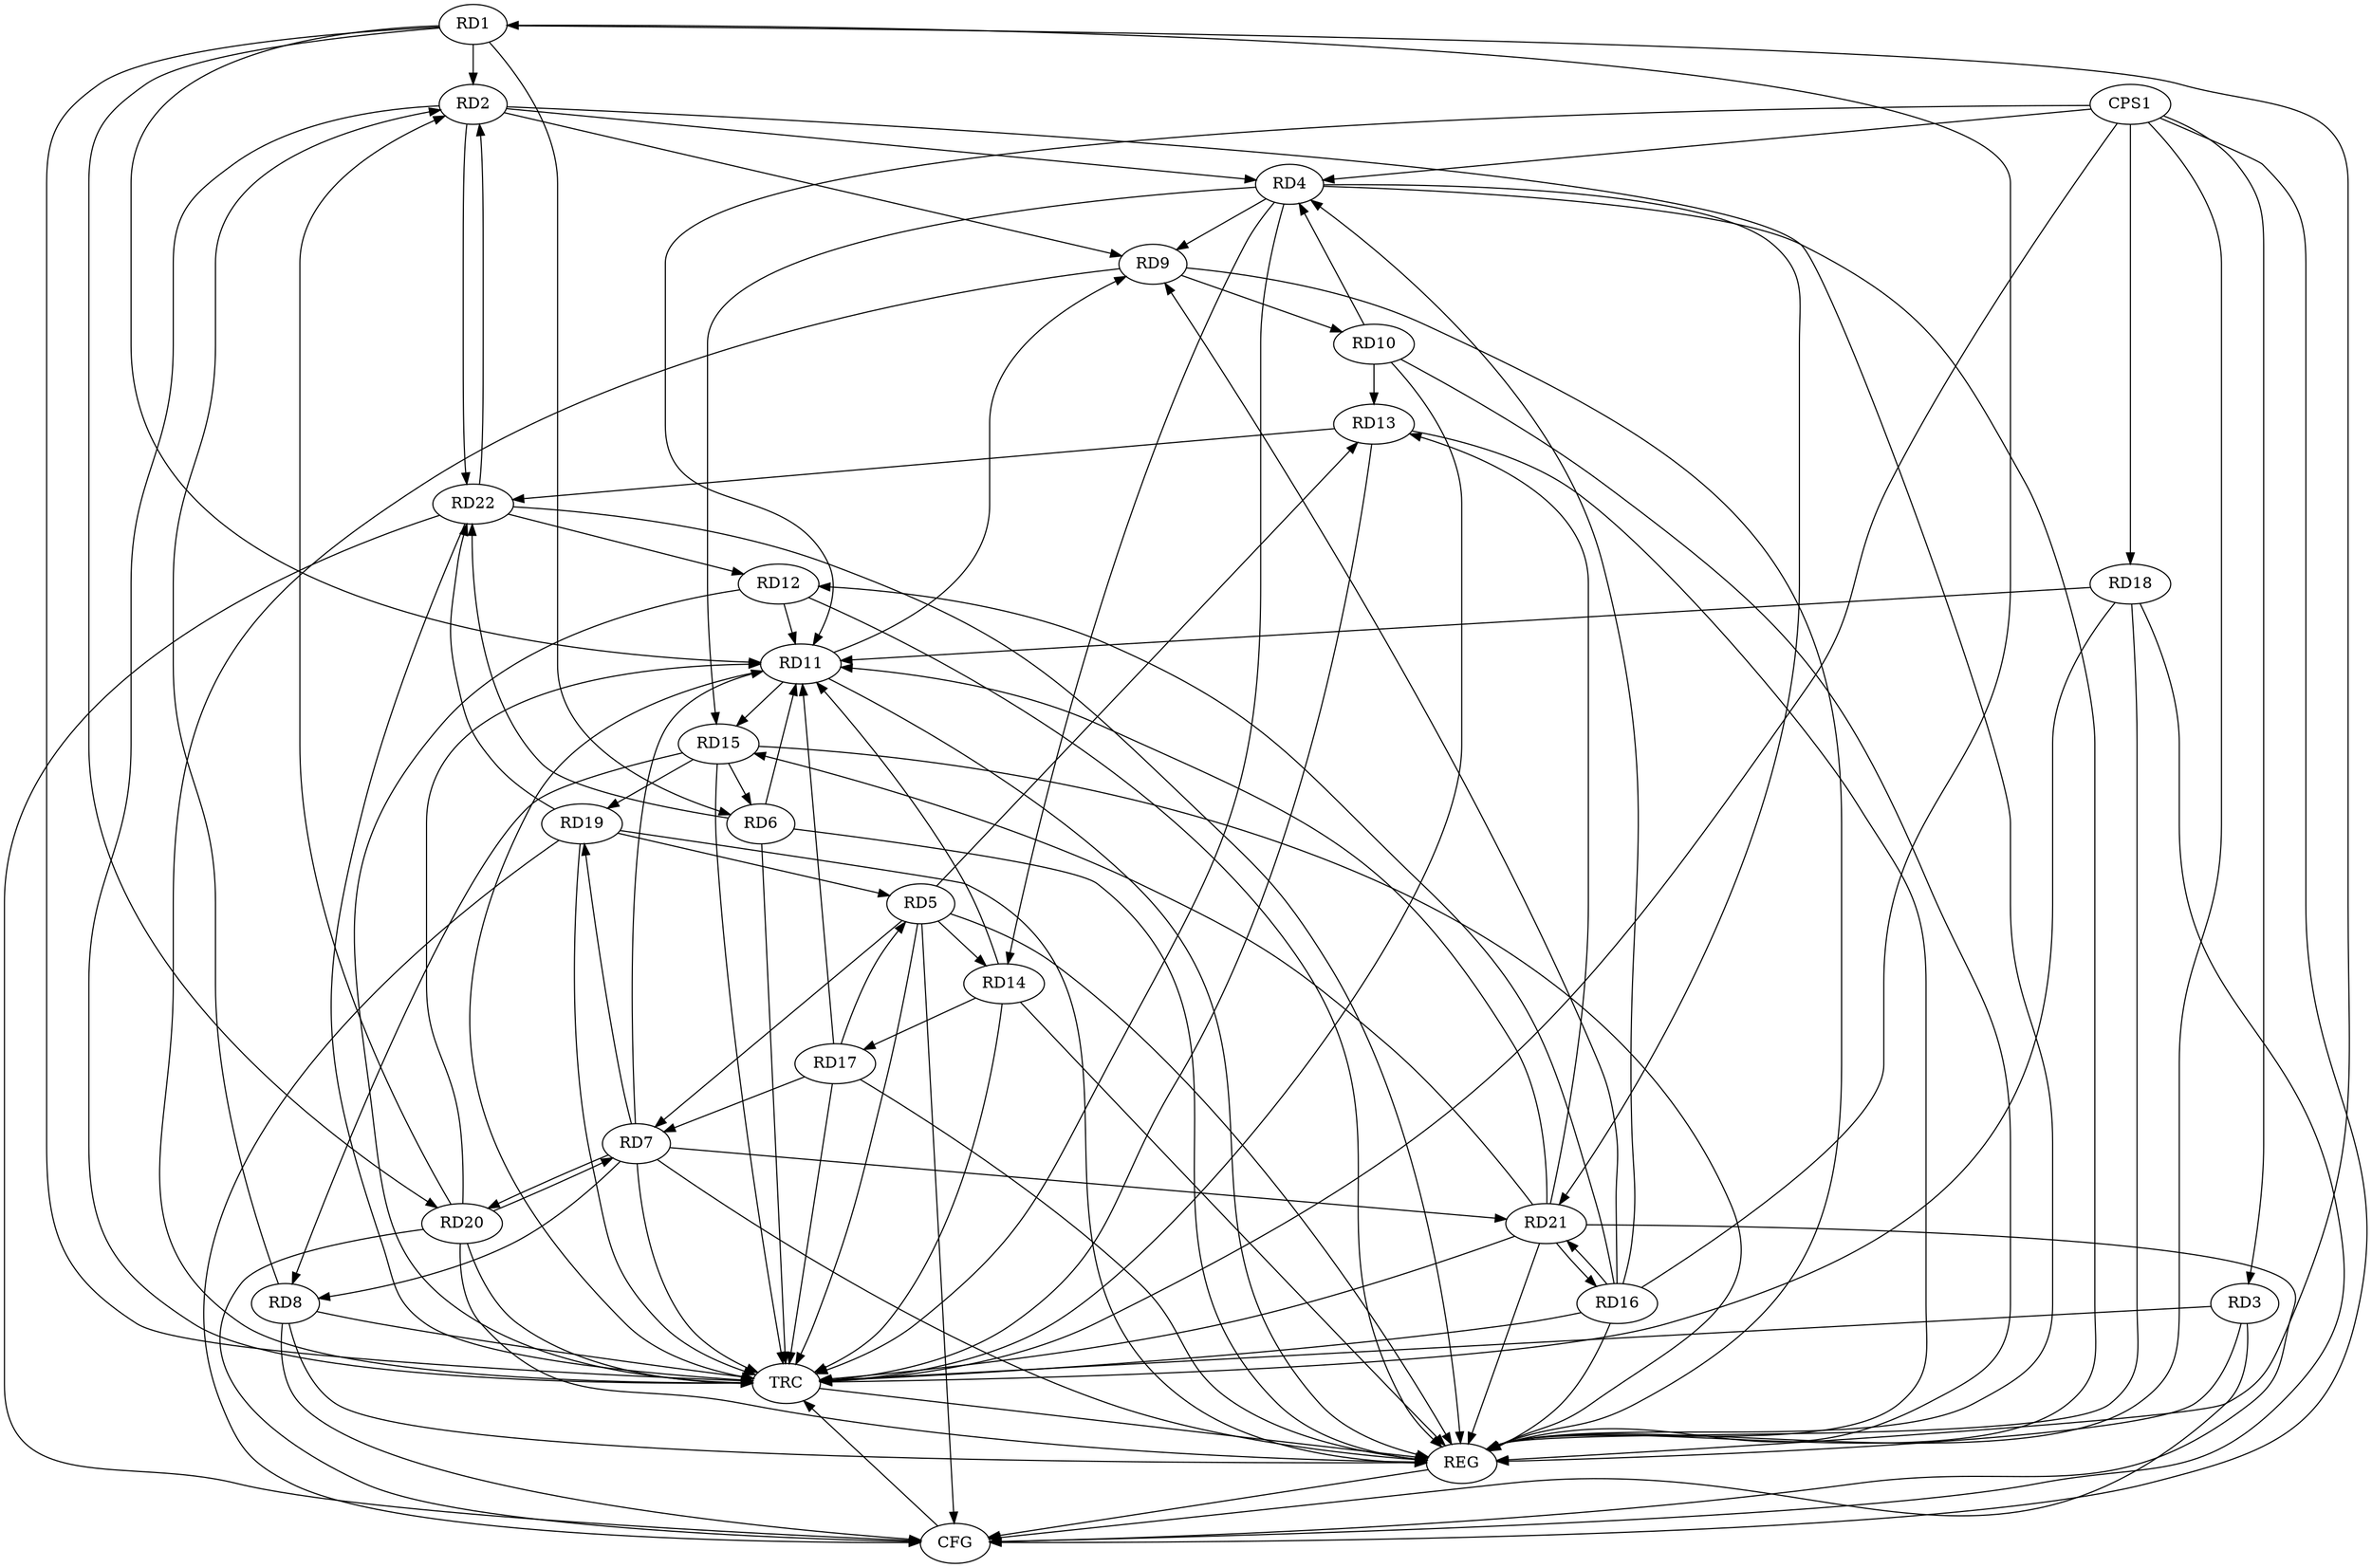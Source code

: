 strict digraph G {
  RD1 [ label="RD1" ];
  RD2 [ label="RD2" ];
  RD3 [ label="RD3" ];
  RD4 [ label="RD4" ];
  RD5 [ label="RD5" ];
  RD6 [ label="RD6" ];
  RD7 [ label="RD7" ];
  RD8 [ label="RD8" ];
  RD9 [ label="RD9" ];
  RD10 [ label="RD10" ];
  RD11 [ label="RD11" ];
  RD12 [ label="RD12" ];
  RD13 [ label="RD13" ];
  RD14 [ label="RD14" ];
  RD15 [ label="RD15" ];
  RD16 [ label="RD16" ];
  RD17 [ label="RD17" ];
  RD18 [ label="RD18" ];
  RD19 [ label="RD19" ];
  RD20 [ label="RD20" ];
  RD21 [ label="RD21" ];
  RD22 [ label="RD22" ];
  CPS1 [ label="CPS1" ];
  REG [ label="REG" ];
  CFG [ label="CFG" ];
  TRC [ label="TRC" ];
  RD1 -> RD2;
  RD1 -> RD6;
  RD1 -> RD11;
  RD16 -> RD1;
  RD1 -> RD20;
  RD2 -> RD4;
  RD8 -> RD2;
  RD2 -> RD9;
  RD20 -> RD2;
  RD2 -> RD22;
  RD22 -> RD2;
  RD4 -> RD9;
  RD10 -> RD4;
  RD4 -> RD14;
  RD4 -> RD15;
  RD16 -> RD4;
  RD4 -> RD21;
  RD5 -> RD7;
  RD5 -> RD13;
  RD5 -> RD14;
  RD17 -> RD5;
  RD19 -> RD5;
  RD6 -> RD11;
  RD15 -> RD6;
  RD6 -> RD22;
  RD7 -> RD8;
  RD7 -> RD11;
  RD17 -> RD7;
  RD7 -> RD19;
  RD7 -> RD20;
  RD20 -> RD7;
  RD7 -> RD21;
  RD15 -> RD8;
  RD9 -> RD10;
  RD11 -> RD9;
  RD16 -> RD9;
  RD10 -> RD13;
  RD14 -> RD11;
  RD11 -> RD15;
  RD20 -> RD11;
  RD21 -> RD11;
  RD16 -> RD12;
  RD22 -> RD12;
  RD21 -> RD13;
  RD13 -> RD22;
  RD14 -> RD17;
  RD15 -> RD19;
  RD21 -> RD15;
  RD16 -> RD21;
  RD21 -> RD16;
  RD19 -> RD22;
  CPS1 -> RD3;
  CPS1 -> RD18;
  CPS1 -> RD4;
  CPS1 -> RD11;
  RD1 -> REG;
  RD2 -> REG;
  RD3 -> REG;
  RD4 -> REG;
  RD5 -> REG;
  RD6 -> REG;
  RD7 -> REG;
  RD8 -> REG;
  RD9 -> REG;
  RD10 -> REG;
  RD11 -> REG;
  RD12 -> REG;
  RD13 -> REG;
  RD14 -> REG;
  RD15 -> REG;
  RD16 -> REG;
  RD17 -> REG;
  RD18 -> REG;
  RD19 -> REG;
  RD20 -> REG;
  RD21 -> REG;
  RD22 -> REG;
  CPS1 -> REG;
  RD8 -> CFG;
  RD19 -> CFG;
  RD18 -> CFG;
  RD5 -> CFG;
  RD3 -> CFG;
  RD22 -> CFG;
  RD21 -> CFG;
  CPS1 -> CFG;
  RD20 -> CFG;
  REG -> CFG;
  RD1 -> TRC;
  RD2 -> TRC;
  RD3 -> TRC;
  RD4 -> TRC;
  RD5 -> TRC;
  RD6 -> TRC;
  RD7 -> TRC;
  RD8 -> TRC;
  RD9 -> TRC;
  RD10 -> TRC;
  RD11 -> TRC;
  RD12 -> TRC;
  RD13 -> TRC;
  RD14 -> TRC;
  RD15 -> TRC;
  RD16 -> TRC;
  RD17 -> TRC;
  RD18 -> TRC;
  RD19 -> TRC;
  RD20 -> TRC;
  RD21 -> TRC;
  RD22 -> TRC;
  CPS1 -> TRC;
  CFG -> TRC;
  TRC -> REG;
  RD18 -> RD11;
  RD12 -> RD11;
  RD17 -> RD11;
}
